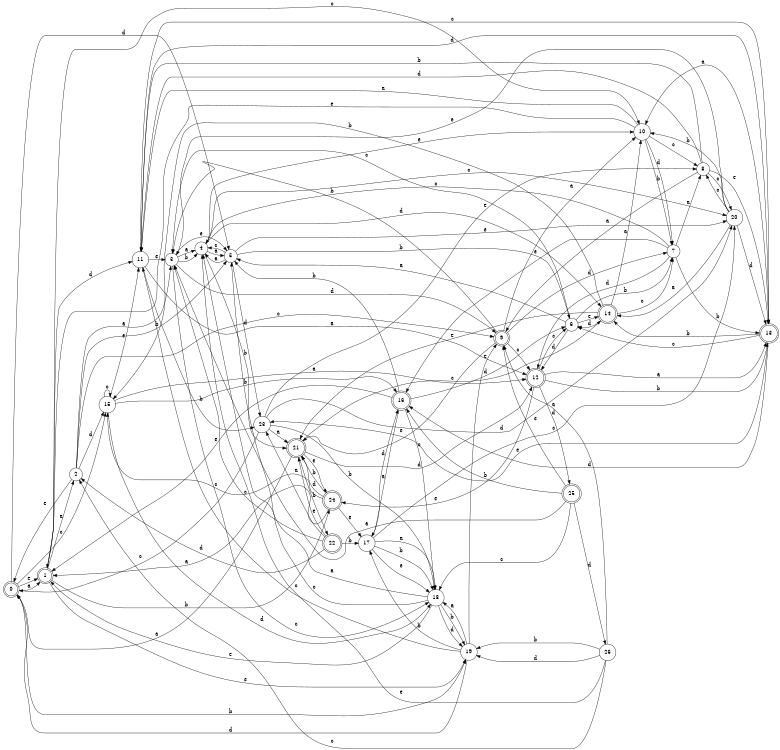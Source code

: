 digraph n22_4 {
__start0 [label="" shape="none"];

rankdir=LR;
size="8,5";

s0 [style="rounded,filled", color="black", fillcolor="white" shape="doublecircle", label="0"];
s1 [style="rounded,filled", color="black", fillcolor="white" shape="doublecircle", label="1"];
s2 [style="filled", color="black", fillcolor="white" shape="circle", label="2"];
s3 [style="filled", color="black", fillcolor="white" shape="circle", label="3"];
s4 [style="filled", color="black", fillcolor="white" shape="circle", label="4"];
s5 [style="filled", color="black", fillcolor="white" shape="circle", label="5"];
s6 [style="filled", color="black", fillcolor="white" shape="circle", label="6"];
s7 [style="filled", color="black", fillcolor="white" shape="circle", label="7"];
s8 [style="filled", color="black", fillcolor="white" shape="circle", label="8"];
s9 [style="rounded,filled", color="black", fillcolor="white" shape="doublecircle", label="9"];
s10 [style="filled", color="black", fillcolor="white" shape="circle", label="10"];
s11 [style="filled", color="black", fillcolor="white" shape="circle", label="11"];
s12 [style="rounded,filled", color="black", fillcolor="white" shape="doublecircle", label="12"];
s13 [style="rounded,filled", color="black", fillcolor="white" shape="doublecircle", label="13"];
s14 [style="rounded,filled", color="black", fillcolor="white" shape="doublecircle", label="14"];
s15 [style="filled", color="black", fillcolor="white" shape="circle", label="15"];
s16 [style="rounded,filled", color="black", fillcolor="white" shape="doublecircle", label="16"];
s17 [style="filled", color="black", fillcolor="white" shape="circle", label="17"];
s18 [style="filled", color="black", fillcolor="white" shape="circle", label="18"];
s19 [style="filled", color="black", fillcolor="white" shape="circle", label="19"];
s20 [style="filled", color="black", fillcolor="white" shape="circle", label="20"];
s21 [style="rounded,filled", color="black", fillcolor="white" shape="doublecircle", label="21"];
s22 [style="rounded,filled", color="black", fillcolor="white" shape="doublecircle", label="22"];
s23 [style="filled", color="black", fillcolor="white" shape="circle", label="23"];
s24 [style="rounded,filled", color="black", fillcolor="white" shape="doublecircle", label="24"];
s25 [style="rounded,filled", color="black", fillcolor="white" shape="doublecircle", label="25"];
s26 [style="filled", color="black", fillcolor="white" shape="circle", label="26"];
s0 -> s1 [label="a"];
s0 -> s19 [label="b"];
s0 -> s15 [label="c"];
s0 -> s5 [label="d"];
s0 -> s1 [label="e"];
s1 -> s2 [label="a"];
s1 -> s24 [label="b"];
s1 -> s10 [label="c"];
s1 -> s11 [label="d"];
s1 -> s19 [label="e"];
s2 -> s3 [label="a"];
s2 -> s5 [label="b"];
s2 -> s9 [label="c"];
s2 -> s15 [label="d"];
s2 -> s0 [label="e"];
s3 -> s4 [label="a"];
s3 -> s4 [label="b"];
s3 -> s18 [label="c"];
s3 -> s9 [label="d"];
s3 -> s5 [label="e"];
s4 -> s5 [label="a"];
s4 -> s21 [label="b"];
s4 -> s20 [label="c"];
s4 -> s14 [label="d"];
s4 -> s10 [label="e"];
s5 -> s4 [label="a"];
s5 -> s6 [label="b"];
s5 -> s4 [label="c"];
s5 -> s23 [label="d"];
s5 -> s20 [label="e"];
s6 -> s5 [label="a"];
s6 -> s7 [label="b"];
s6 -> s3 [label="c"];
s6 -> s12 [label="d"];
s6 -> s14 [label="e"];
s7 -> s8 [label="a"];
s7 -> s13 [label="b"];
s7 -> s4 [label="c"];
s7 -> s12 [label="d"];
s7 -> s16 [label="e"];
s8 -> s9 [label="a"];
s8 -> s11 [label="b"];
s8 -> s20 [label="c"];
s8 -> s11 [label="d"];
s8 -> s13 [label="e"];
s9 -> s10 [label="a"];
s9 -> s3 [label="b"];
s9 -> s12 [label="c"];
s9 -> s7 [label="d"];
s9 -> s21 [label="e"];
s10 -> s11 [label="a"];
s10 -> s7 [label="b"];
s10 -> s8 [label="c"];
s10 -> s7 [label="d"];
s10 -> s1 [label="e"];
s11 -> s12 [label="a"];
s11 -> s23 [label="b"];
s11 -> s13 [label="c"];
s11 -> s13 [label="d"];
s11 -> s3 [label="e"];
s12 -> s13 [label="a"];
s12 -> s13 [label="b"];
s12 -> s6 [label="c"];
s12 -> s25 [label="d"];
s12 -> s24 [label="e"];
s13 -> s10 [label="a"];
s13 -> s14 [label="b"];
s13 -> s6 [label="c"];
s13 -> s16 [label="d"];
s13 -> s23 [label="e"];
s14 -> s10 [label="a"];
s14 -> s15 [label="b"];
s14 -> s7 [label="c"];
s14 -> s6 [label="d"];
s14 -> s21 [label="e"];
s15 -> s12 [label="a"];
s15 -> s16 [label="b"];
s15 -> s15 [label="c"];
s15 -> s18 [label="d"];
s15 -> s11 [label="e"];
s16 -> s17 [label="a"];
s16 -> s5 [label="b"];
s16 -> s18 [label="c"];
s16 -> s6 [label="d"];
s16 -> s1 [label="e"];
s17 -> s18 [label="a"];
s17 -> s18 [label="b"];
s17 -> s20 [label="c"];
s17 -> s16 [label="d"];
s17 -> s18 [label="e"];
s18 -> s5 [label="a"];
s18 -> s19 [label="b"];
s18 -> s4 [label="c"];
s18 -> s19 [label="d"];
s18 -> s1 [label="e"];
s19 -> s18 [label="a"];
s19 -> s17 [label="b"];
s19 -> s11 [label="c"];
s19 -> s0 [label="d"];
s19 -> s9 [label="e"];
s20 -> s14 [label="a"];
s20 -> s10 [label="b"];
s20 -> s8 [label="c"];
s20 -> s13 [label="d"];
s20 -> s3 [label="e"];
s21 -> s0 [label="a"];
s21 -> s22 [label="b"];
s21 -> s14 [label="c"];
s21 -> s12 [label="d"];
s21 -> s24 [label="e"];
s22 -> s23 [label="a"];
s22 -> s17 [label="b"];
s22 -> s3 [label="c"];
s22 -> s2 [label="d"];
s22 -> s21 [label="e"];
s23 -> s21 [label="a"];
s23 -> s18 [label="b"];
s23 -> s0 [label="c"];
s23 -> s20 [label="d"];
s23 -> s8 [label="e"];
s24 -> s1 [label="a"];
s24 -> s21 [label="b"];
s24 -> s15 [label="c"];
s24 -> s21 [label="d"];
s24 -> s17 [label="e"];
s25 -> s3 [label="a"];
s25 -> s16 [label="b"];
s25 -> s18 [label="c"];
s25 -> s26 [label="d"];
s25 -> s9 [label="e"];
s26 -> s9 [label="a"];
s26 -> s19 [label="b"];
s26 -> s2 [label="c"];
s26 -> s19 [label="d"];
s26 -> s4 [label="e"];

}